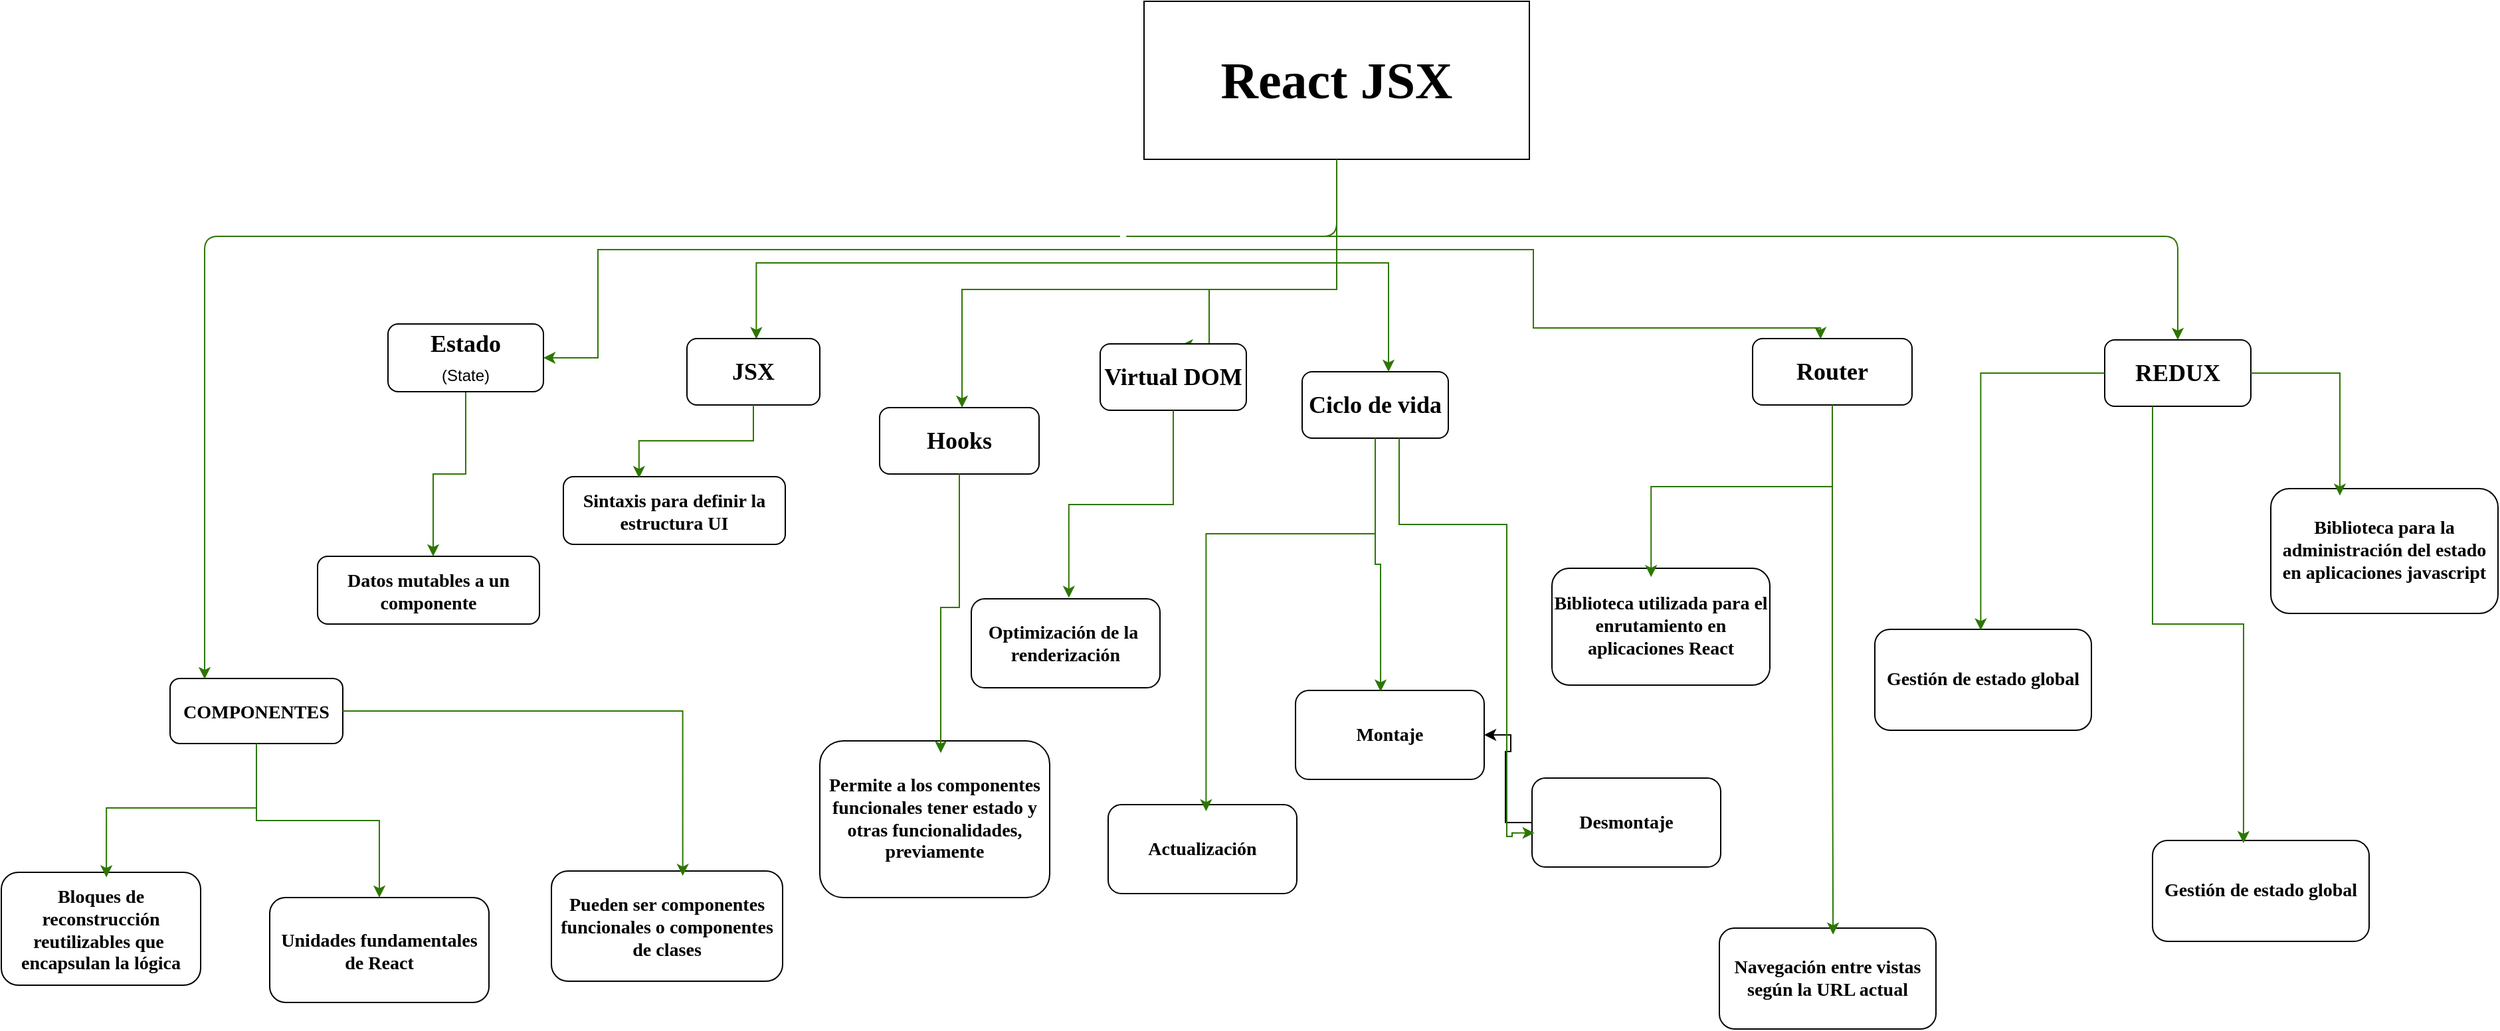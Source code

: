 <mxfile version="28.1.2">
  <diagram id="AttYlrDJAX9aKZHuvHc5" name="Página-1">
    <mxGraphModel dx="786" dy="586" grid="0" gridSize="10" guides="0" tooltips="1" connect="0" arrows="1" fold="1" page="1" pageScale="1" pageWidth="2000" pageHeight="1700" background="light-dark(#FFFFFF,#FFFFFF)" math="0" shadow="0">
      <root>
        <mxCell id="0" />
        <mxCell id="1" parent="0" />
        <mxCell id="1ErKM2OFz7Fwhf-gXtvy-43" style="edgeStyle=orthogonalEdgeStyle;rounded=0;orthogonalLoop=1;jettySize=auto;html=1;fillColor=#60a917;strokeColor=#2D7600;" parent="1" source="1ErKM2OFz7Fwhf-gXtvy-1" target="1ErKM2OFz7Fwhf-gXtvy-21" edge="1">
          <mxGeometry relative="1" as="geometry" />
        </mxCell>
        <mxCell id="1ErKM2OFz7Fwhf-gXtvy-1" value="&lt;h3&gt;&lt;font style=&quot;vertical-align: inherit;&quot;&gt;&lt;font face=&quot;Georgia&quot; style=&quot;vertical-align: inherit; color: light-dark(rgb(0, 0, 0), rgb(204, 204, 0));&quot;&gt;COMPONENTES&lt;/font&gt;&lt;/font&gt;&lt;/h3&gt;" style="rounded=1;whiteSpace=wrap;html=1;labelBackgroundColor=none;" parent="1" vertex="1">
          <mxGeometry x="222" y="865" width="130" height="49" as="geometry" />
        </mxCell>
        <mxCell id="1ErKM2OFz7Fwhf-gXtvy-13" style="edgeStyle=orthogonalEdgeStyle;rounded=1;orthogonalLoop=1;jettySize=auto;html=1;fontColor=default;labelBackgroundColor=none;fillColor=#60a917;strokeColor=#2D7600;curved=0;" parent="1" edge="1">
          <mxGeometry relative="1" as="geometry">
            <mxPoint x="248.001" y="865.45" as="targetPoint" />
            <mxPoint x="937" y="532" as="sourcePoint" />
            <Array as="points">
              <mxPoint x="248" y="532" />
            </Array>
          </mxGeometry>
        </mxCell>
        <mxCell id="1ErKM2OFz7Fwhf-gXtvy-14" style="edgeStyle=orthogonalEdgeStyle;rounded=0;orthogonalLoop=1;jettySize=auto;html=1;fontColor=default;labelBackgroundColor=none;fillColor=#60a917;strokeColor=#2D7600;" parent="1" source="1ErKM2OFz7Fwhf-gXtvy-2" target="1ErKM2OFz7Fwhf-gXtvy-5" edge="1">
          <mxGeometry relative="1" as="geometry">
            <mxPoint x="617" y="582" as="targetPoint" />
            <Array as="points">
              <mxPoint x="1100" y="542" />
              <mxPoint x="544" y="542" />
            </Array>
          </mxGeometry>
        </mxCell>
        <mxCell id="1ErKM2OFz7Fwhf-gXtvy-15" style="edgeStyle=orthogonalEdgeStyle;rounded=0;orthogonalLoop=1;jettySize=auto;html=1;fontColor=default;labelBackgroundColor=none;fillColor=#60a917;strokeColor=#2D7600;entryX=0.522;entryY=0.007;entryDx=0;entryDy=0;entryPerimeter=0;" parent="1" source="1ErKM2OFz7Fwhf-gXtvy-2" target="1ErKM2OFz7Fwhf-gXtvy-4" edge="1">
          <mxGeometry relative="1" as="geometry">
            <mxPoint x="737" y="582" as="targetPoint" />
            <Array as="points">
              <mxPoint x="1100" y="552" />
              <mxPoint x="663" y="552" />
            </Array>
          </mxGeometry>
        </mxCell>
        <mxCell id="1ErKM2OFz7Fwhf-gXtvy-16" style="edgeStyle=orthogonalEdgeStyle;rounded=0;orthogonalLoop=1;jettySize=auto;html=1;fontColor=default;labelBackgroundColor=none;fillColor=#60a917;strokeColor=#2D7600;entryX=0.517;entryY=0;entryDx=0;entryDy=0;entryPerimeter=0;" parent="1" source="1ErKM2OFz7Fwhf-gXtvy-2" target="1ErKM2OFz7Fwhf-gXtvy-8" edge="1">
          <mxGeometry relative="1" as="geometry">
            <mxPoint x="819" y="625" as="targetPoint" />
            <Array as="points">
              <mxPoint x="937" y="572" />
              <mxPoint x="819" y="572" />
            </Array>
          </mxGeometry>
        </mxCell>
        <mxCell id="1ErKM2OFz7Fwhf-gXtvy-17" style="edgeStyle=orthogonalEdgeStyle;rounded=1;orthogonalLoop=1;jettySize=auto;html=1;fontColor=default;labelBackgroundColor=none;fillColor=#60a917;strokeColor=#2D7600;curved=0;" parent="1" source="1ErKM2OFz7Fwhf-gXtvy-2" target="1ErKM2OFz7Fwhf-gXtvy-10" edge="1">
          <mxGeometry relative="1" as="geometry">
            <mxPoint x="1387" y="582" as="targetPoint" />
            <Array as="points">
              <mxPoint x="937" y="532" />
              <mxPoint x="1823" y="532" />
            </Array>
          </mxGeometry>
        </mxCell>
        <mxCell id="1ErKM2OFz7Fwhf-gXtvy-18" style="edgeStyle=orthogonalEdgeStyle;rounded=0;orthogonalLoop=1;jettySize=auto;html=1;fontColor=default;labelBackgroundColor=none;fillColor=#60a917;strokeColor=#2D7600;entryX=0.426;entryY=0.006;entryDx=0;entryDy=0;entryPerimeter=0;" parent="1" source="1ErKM2OFz7Fwhf-gXtvy-2" target="1ErKM2OFz7Fwhf-gXtvy-9" edge="1">
          <mxGeometry relative="1" as="geometry">
            <mxPoint x="1247" y="582" as="targetPoint" />
            <Array as="points">
              <mxPoint x="937" y="542" />
              <mxPoint x="1248" y="542" />
              <mxPoint x="1248" y="601" />
              <mxPoint x="1475" y="601" />
            </Array>
          </mxGeometry>
        </mxCell>
        <mxCell id="1ErKM2OFz7Fwhf-gXtvy-20" style="edgeStyle=orthogonalEdgeStyle;rounded=0;orthogonalLoop=1;jettySize=auto;html=1;fontColor=default;labelBackgroundColor=none;fillColor=#60a917;strokeColor=#2D7600;entryX=0.552;entryY=0.02;entryDx=0;entryDy=0;entryPerimeter=0;" parent="1" source="1ErKM2OFz7Fwhf-gXtvy-2" target="1ErKM2OFz7Fwhf-gXtvy-7" edge="1">
          <mxGeometry relative="1" as="geometry">
            <mxPoint x="1005" y="582" as="targetPoint" />
            <Array as="points">
              <mxPoint x="937" y="572" />
              <mxPoint x="1004" y="572" />
              <mxPoint x="1004" y="582" />
            </Array>
          </mxGeometry>
        </mxCell>
        <mxCell id="1ErKM2OFz7Fwhf-gXtvy-2" value="&lt;h2&gt;&lt;font style=&quot;vertical-align: inherit;&quot;&gt;&lt;font face=&quot;Times New Roman&quot; style=&quot;vertical-align: inherit; color: light-dark(rgb(0, 0, 0), rgb(0, 204, 0)); font-size: 39px;&quot;&gt;React JSX&lt;/font&gt;&lt;/font&gt;&lt;/h2&gt;" style="rounded=0;whiteSpace=wrap;html=1;labelBackgroundColor=none;" parent="1" vertex="1">
          <mxGeometry x="955" y="355" width="290" height="119" as="geometry" />
        </mxCell>
        <mxCell id="1ErKM2OFz7Fwhf-gXtvy-4" value="&lt;h2&gt;&lt;font style=&quot;vertical-align: inherit;&quot;&gt;&lt;font face=&quot;Times New Roman&quot; style=&quot;vertical-align: inherit; color: light-dark(rgb(0, 0, 0), rgb(204, 204, 0));&quot;&gt;JSX&lt;/font&gt;&lt;/font&gt;&lt;/h2&gt;" style="rounded=1;whiteSpace=wrap;html=1;labelBackgroundColor=none;" parent="1" vertex="1">
          <mxGeometry x="611" y="609" width="100" height="50" as="geometry" />
        </mxCell>
        <mxCell id="1ErKM2OFz7Fwhf-gXtvy-29" style="edgeStyle=orthogonalEdgeStyle;rounded=0;orthogonalLoop=1;jettySize=auto;html=1;fillColor=#60a917;strokeColor=#2D7600;entryX=0.521;entryY=0;entryDx=0;entryDy=0;entryPerimeter=0;" parent="1" source="1ErKM2OFz7Fwhf-gXtvy-5" target="1ErKM2OFz7Fwhf-gXtvy-28" edge="1">
          <mxGeometry relative="1" as="geometry">
            <mxPoint x="553" y="701" as="targetPoint" />
            <Array as="points" />
          </mxGeometry>
        </mxCell>
        <mxCell id="1ErKM2OFz7Fwhf-gXtvy-5" value="&lt;h2&gt;&lt;font style=&quot;vertical-align: inherit;&quot;&gt;&lt;font style=&quot;vertical-align: inherit; color: light-dark(rgb(0, 0, 0), rgb(204, 204, 0));&quot;&gt;&lt;font face=&quot;Times New Roman&quot;&gt;Estado&lt;br&gt;&lt;/font&gt;&lt;/font&gt;&lt;/font&gt;&lt;span style=&quot;background-color: transparent; color: light-dark(rgb(0, 0, 0), rgb(204, 204, 0)); font-size: 12px; font-weight: normal;&quot;&gt;(State)&lt;/span&gt;&lt;/h2&gt;" style="rounded=1;whiteSpace=wrap;html=1;labelBackgroundColor=none;" parent="1" vertex="1">
          <mxGeometry x="386" y="598" width="117" height="51" as="geometry" />
        </mxCell>
        <mxCell id="1ErKM2OFz7Fwhf-gXtvy-6" value="&lt;h2&gt;&lt;font style=&quot;vertical-align: inherit;&quot;&gt;&lt;font face=&quot;Times New Roman&quot; style=&quot;vertical-align: inherit; color: light-dark(rgb(0, 0, 0), rgb(204, 204, 0));&quot;&gt;Ciclo de vida&lt;/font&gt;&lt;/font&gt;&lt;/h2&gt;" style="rounded=1;whiteSpace=wrap;html=1;labelBackgroundColor=none;" parent="1" vertex="1">
          <mxGeometry x="1074" y="634" width="110" height="50" as="geometry" />
        </mxCell>
        <mxCell id="1ErKM2OFz7Fwhf-gXtvy-7" value="&lt;h2&gt;&lt;font face=&quot;Times New Roman&quot; style=&quot;color: light-dark(rgb(0, 0, 0), rgb(204, 204, 0));&quot;&gt;Virtual DOM&lt;/font&gt;&lt;/h2&gt;" style="rounded=1;whiteSpace=wrap;html=1;labelBackgroundColor=none;" parent="1" vertex="1">
          <mxGeometry x="922" y="613" width="110" height="50" as="geometry" />
        </mxCell>
        <mxCell id="1ErKM2OFz7Fwhf-gXtvy-8" value="&lt;h2&gt;&lt;font face=&quot;Times New Roman&quot; style=&quot;color: light-dark(rgb(0, 0, 0), rgb(204, 204, 0));&quot;&gt;Hooks&lt;/font&gt;&lt;/h2&gt;" style="rounded=1;whiteSpace=wrap;html=1;labelBackgroundColor=none;" parent="1" vertex="1">
          <mxGeometry x="756" y="661" width="120" height="50" as="geometry" />
        </mxCell>
        <mxCell id="1ErKM2OFz7Fwhf-gXtvy-9" value="&lt;h2&gt;&lt;font face=&quot;Times New Roman&quot;&gt;&lt;font style=&quot;color: light-dark(rgb(0, 0, 0), rgb(204, 204, 0));&quot;&gt;Router&lt;/font&gt;&lt;/font&gt;&lt;br&gt;&lt;/h2&gt;" style="rounded=1;whiteSpace=wrap;html=1;labelBackgroundColor=none;" parent="1" vertex="1">
          <mxGeometry x="1413" y="609" width="120" height="50" as="geometry" />
        </mxCell>
        <mxCell id="1ErKM2OFz7Fwhf-gXtvy-10" value="&lt;h2&gt;&lt;font face=&quot;Times New Roman&quot; style=&quot;color: light-dark(rgb(0, 0, 0), rgb(204, 204, 0));&quot;&gt;REDUX&lt;/font&gt;&lt;/h2&gt;" style="rounded=1;whiteSpace=wrap;html=1;labelBackgroundColor=none;" parent="1" vertex="1">
          <mxGeometry x="1678" y="610" width="110" height="50" as="geometry" />
        </mxCell>
        <mxCell id="1ErKM2OFz7Fwhf-gXtvy-11" value="&lt;font face=&quot;Georgia&quot; style=&quot;color: light-dark(rgb(0, 0, 0), rgb(0, 255, 255)); font-size: 14px;&quot;&gt;&lt;b&gt;Optimización de la&amp;nbsp;&lt;br&gt;renderización&lt;/b&gt;&lt;/font&gt;" style="rounded=1;whiteSpace=wrap;html=1;labelBackgroundColor=none;" parent="1" vertex="1">
          <mxGeometry x="825" y="805" width="142" height="67" as="geometry" />
        </mxCell>
        <mxCell id="1ErKM2OFz7Fwhf-gXtvy-21" value="&lt;h3&gt;&lt;font style=&quot;color: light-dark(rgb(0, 0, 0), rgb(0, 255, 255));&quot; face=&quot;Georgia&quot;&gt;Unidades fundamentales de React&lt;/font&gt;&lt;/h3&gt;" style="rounded=1;whiteSpace=wrap;html=1;labelBackgroundColor=none;" parent="1" vertex="1">
          <mxGeometry x="297" y="1030" width="165" height="79" as="geometry" />
        </mxCell>
        <mxCell id="1ErKM2OFz7Fwhf-gXtvy-22" value="&lt;h3&gt;&lt;font style=&quot;color: light-dark(rgb(0, 0, 0), rgb(0, 255, 255));&quot; face=&quot;Georgia&quot;&gt;Bloques de reconstrucción reutilizables que&amp;nbsp;&lt;br&gt;encapsulan la lógica&lt;/font&gt;&lt;/h3&gt;" style="rounded=1;whiteSpace=wrap;html=1;labelBackgroundColor=none;" parent="1" vertex="1">
          <mxGeometry x="95" y="1011" width="150" height="85" as="geometry" />
        </mxCell>
        <mxCell id="1ErKM2OFz7Fwhf-gXtvy-23" value="&lt;h3&gt;&lt;font style=&quot;color: light-dark(rgb(0, 0, 0), rgb(0, 255, 255));&quot; face=&quot;Georgia&quot;&gt;Pueden ser componentes funcionales o componentes de clases&lt;/font&gt;&lt;/h3&gt;" style="rounded=1;whiteSpace=wrap;html=1;labelBackgroundColor=none;" parent="1" vertex="1">
          <mxGeometry x="509" y="1010" width="174" height="83" as="geometry" />
        </mxCell>
        <mxCell id="1ErKM2OFz7Fwhf-gXtvy-28" value="&lt;h3&gt;&lt;font style=&quot;color: light-dark(rgb(0, 0, 0), rgb(0, 255, 255));&quot; face=&quot;Georgia&quot;&gt;Datos mutables a un componente&lt;/font&gt;&lt;/h3&gt;" style="rounded=1;whiteSpace=wrap;html=1;labelBackgroundColor=none;" parent="1" vertex="1">
          <mxGeometry x="333" y="773" width="167" height="51" as="geometry" />
        </mxCell>
        <mxCell id="1ErKM2OFz7Fwhf-gXtvy-31" value="&lt;h3&gt;&lt;font style=&quot;color: light-dark(rgb(0, 0, 0), rgb(0, 255, 255));&quot; face=&quot;Georgia&quot;&gt;Sintaxis para definir la estructura UI&lt;/font&gt;&lt;/h3&gt;" style="rounded=1;whiteSpace=wrap;html=1;labelBackgroundColor=none;" parent="1" vertex="1">
          <mxGeometry x="518" y="713" width="167" height="51" as="geometry" />
        </mxCell>
        <mxCell id="1ErKM2OFz7Fwhf-gXtvy-32" style="edgeStyle=orthogonalEdgeStyle;rounded=0;orthogonalLoop=1;jettySize=auto;html=1;entryX=0.341;entryY=0.02;entryDx=0;entryDy=0;entryPerimeter=0;fillColor=#60a917;strokeColor=#2D7600;" parent="1" source="1ErKM2OFz7Fwhf-gXtvy-4" target="1ErKM2OFz7Fwhf-gXtvy-31" edge="1">
          <mxGeometry relative="1" as="geometry" />
        </mxCell>
        <mxCell id="1ErKM2OFz7Fwhf-gXtvy-33" style="edgeStyle=orthogonalEdgeStyle;rounded=0;orthogonalLoop=1;jettySize=auto;html=1;entryX=0.517;entryY=-0.011;entryDx=0;entryDy=0;entryPerimeter=0;fillColor=#60a917;strokeColor=#2D7600;jumpSize=26;" parent="1" source="1ErKM2OFz7Fwhf-gXtvy-7" target="1ErKM2OFz7Fwhf-gXtvy-11" edge="1">
          <mxGeometry relative="1" as="geometry" />
        </mxCell>
        <mxCell id="1ErKM2OFz7Fwhf-gXtvy-34" value="&lt;font face=&quot;Georgia&quot; style=&quot;color: light-dark(rgb(0, 0, 0), rgb(0, 255, 255)); font-size: 14px;&quot;&gt;&lt;b&gt;Permite a los componentes funcionales tener estado y otras funcionalidades, previamente&lt;/b&gt;&lt;/font&gt;" style="rounded=1;whiteSpace=wrap;html=1;labelBackgroundColor=none;" parent="1" vertex="1">
          <mxGeometry x="711" y="912" width="173" height="118" as="geometry" />
        </mxCell>
        <mxCell id="1ErKM2OFz7Fwhf-gXtvy-36" value="&lt;font style=&quot;color: light-dark(rgb(0, 0, 0), rgb(0, 255, 255));&quot; face=&quot;Georgia&quot;&gt;&lt;span style=&quot;font-size: 14px;&quot;&gt;&lt;b style=&quot;&quot;&gt;Montaje&lt;/b&gt;&lt;/span&gt;&lt;/font&gt;" style="rounded=1;whiteSpace=wrap;html=1;labelBackgroundColor=none;" parent="1" vertex="1">
          <mxGeometry x="1069" y="874" width="142" height="67" as="geometry" />
        </mxCell>
        <mxCell id="1ErKM2OFz7Fwhf-gXtvy-60" value="" style="edgeStyle=orthogonalEdgeStyle;rounded=0;orthogonalLoop=1;jettySize=auto;html=1;" parent="1" source="1ErKM2OFz7Fwhf-gXtvy-37" target="1ErKM2OFz7Fwhf-gXtvy-36" edge="1">
          <mxGeometry relative="1" as="geometry" />
        </mxCell>
        <mxCell id="1ErKM2OFz7Fwhf-gXtvy-37" value="&lt;font style=&quot;color: light-dark(rgb(0, 0, 0), rgb(0, 255, 255));&quot; face=&quot;Georgia&quot;&gt;&lt;span style=&quot;font-size: 14px;&quot;&gt;&lt;b style=&quot;&quot;&gt;Desmontaje&lt;/b&gt;&lt;/span&gt;&lt;/font&gt;" style="rounded=1;whiteSpace=wrap;html=1;labelBackgroundColor=none;" parent="1" vertex="1">
          <mxGeometry x="1247" y="940" width="142" height="67" as="geometry" />
        </mxCell>
        <mxCell id="1ErKM2OFz7Fwhf-gXtvy-38" value="&lt;font style=&quot;color: light-dark(rgb(0, 0, 0), rgb(0, 255, 255));&quot; face=&quot;Georgia&quot;&gt;&lt;span style=&quot;font-size: 14px;&quot;&gt;&lt;b style=&quot;&quot;&gt;Actualización&lt;/b&gt;&lt;/span&gt;&lt;/font&gt;" style="rounded=1;whiteSpace=wrap;html=1;labelBackgroundColor=none;" parent="1" vertex="1">
          <mxGeometry x="928" y="960" width="142" height="67" as="geometry" />
        </mxCell>
        <mxCell id="1ErKM2OFz7Fwhf-gXtvy-39" style="edgeStyle=orthogonalEdgeStyle;rounded=0;orthogonalLoop=1;jettySize=auto;html=1;fillColor=#60a917;strokeColor=#2D7600;" parent="1" source="1ErKM2OFz7Fwhf-gXtvy-2" target="1ErKM2OFz7Fwhf-gXtvy-6" edge="1">
          <mxGeometry relative="1" as="geometry">
            <Array as="points">
              <mxPoint x="1100" y="552" />
              <mxPoint x="1139" y="552" />
            </Array>
          </mxGeometry>
        </mxCell>
        <mxCell id="1ErKM2OFz7Fwhf-gXtvy-40" style="edgeStyle=orthogonalEdgeStyle;rounded=0;orthogonalLoop=1;jettySize=auto;html=1;entryX=0.451;entryY=0.013;entryDx=0;entryDy=0;entryPerimeter=0;fillColor=#60a917;strokeColor=#2D7600;" parent="1" source="1ErKM2OFz7Fwhf-gXtvy-6" target="1ErKM2OFz7Fwhf-gXtvy-36" edge="1">
          <mxGeometry relative="1" as="geometry" />
        </mxCell>
        <mxCell id="1ErKM2OFz7Fwhf-gXtvy-42" style="edgeStyle=orthogonalEdgeStyle;rounded=0;orthogonalLoop=1;jettySize=auto;html=1;entryX=0.519;entryY=0.075;entryDx=0;entryDy=0;entryPerimeter=0;fillColor=#60a917;strokeColor=#2D7600;" parent="1" source="1ErKM2OFz7Fwhf-gXtvy-6" target="1ErKM2OFz7Fwhf-gXtvy-38" edge="1">
          <mxGeometry relative="1" as="geometry">
            <Array as="points">
              <mxPoint x="1129" y="756" />
              <mxPoint x="1002" y="756" />
            </Array>
          </mxGeometry>
        </mxCell>
        <mxCell id="1ErKM2OFz7Fwhf-gXtvy-44" style="edgeStyle=orthogonalEdgeStyle;rounded=0;orthogonalLoop=1;jettySize=auto;html=1;entryX=0.527;entryY=0.044;entryDx=0;entryDy=0;entryPerimeter=0;fillColor=#60a917;strokeColor=#2D7600;" parent="1" source="1ErKM2OFz7Fwhf-gXtvy-1" target="1ErKM2OFz7Fwhf-gXtvy-22" edge="1">
          <mxGeometry relative="1" as="geometry" />
        </mxCell>
        <mxCell id="1ErKM2OFz7Fwhf-gXtvy-45" style="edgeStyle=orthogonalEdgeStyle;rounded=0;orthogonalLoop=1;jettySize=auto;html=1;entryX=0.568;entryY=0.044;entryDx=0;entryDy=0;entryPerimeter=0;fillColor=#60a917;strokeColor=#2D7600;" parent="1" source="1ErKM2OFz7Fwhf-gXtvy-1" target="1ErKM2OFz7Fwhf-gXtvy-23" edge="1">
          <mxGeometry relative="1" as="geometry" />
        </mxCell>
        <mxCell id="1ErKM2OFz7Fwhf-gXtvy-46" value="&lt;font style=&quot;color: light-dark(rgb(0, 0, 0), rgb(0, 255, 255));&quot; face=&quot;Georgia&quot;&gt;&lt;span style=&quot;font-size: 14px;&quot;&gt;&lt;b style=&quot;&quot;&gt;Biblioteca utilizada para el enrutamiento en aplicaciones React&lt;/b&gt;&lt;/span&gt;&lt;/font&gt;" style="rounded=1;whiteSpace=wrap;html=1;labelBackgroundColor=none;" parent="1" vertex="1">
          <mxGeometry x="1262" y="782" width="164" height="88" as="geometry" />
        </mxCell>
        <mxCell id="1ErKM2OFz7Fwhf-gXtvy-47" value="&lt;font style=&quot;color: light-dark(rgb(0, 0, 0), rgb(0, 255, 255));&quot; face=&quot;Georgia&quot;&gt;&lt;span style=&quot;font-size: 14px;&quot;&gt;&lt;b style=&quot;&quot;&gt;Navegación entre vistas según la URL actual&lt;/b&gt;&lt;/span&gt;&lt;/font&gt;" style="rounded=1;whiteSpace=wrap;html=1;labelBackgroundColor=none;" parent="1" vertex="1">
          <mxGeometry x="1388" y="1053" width="163" height="76" as="geometry" />
        </mxCell>
        <mxCell id="1ErKM2OFz7Fwhf-gXtvy-48" style="edgeStyle=orthogonalEdgeStyle;rounded=0;orthogonalLoop=1;jettySize=auto;html=1;entryX=0.455;entryY=0.075;entryDx=0;entryDy=0;entryPerimeter=0;fillColor=#60a917;strokeColor=#2D7600;" parent="1" source="1ErKM2OFz7Fwhf-gXtvy-9" target="1ErKM2OFz7Fwhf-gXtvy-46" edge="1">
          <mxGeometry relative="1" as="geometry" />
        </mxCell>
        <mxCell id="1ErKM2OFz7Fwhf-gXtvy-49" style="edgeStyle=orthogonalEdgeStyle;rounded=0;orthogonalLoop=1;jettySize=auto;html=1;entryX=0.525;entryY=0.064;entryDx=0;entryDy=0;entryPerimeter=0;fillColor=#60a917;strokeColor=#2D7600;" parent="1" source="1ErKM2OFz7Fwhf-gXtvy-9" target="1ErKM2OFz7Fwhf-gXtvy-47" edge="1">
          <mxGeometry relative="1" as="geometry" />
        </mxCell>
        <mxCell id="1ErKM2OFz7Fwhf-gXtvy-50" value="&lt;font style=&quot;color: light-dark(rgb(0, 0, 0), rgb(0, 255, 255));&quot; face=&quot;Georgia&quot;&gt;&lt;span style=&quot;font-size: 14px;&quot;&gt;&lt;b style=&quot;&quot;&gt;Gestión de estado global&lt;/b&gt;&lt;/span&gt;&lt;/font&gt;" style="rounded=1;whiteSpace=wrap;html=1;labelBackgroundColor=none;" parent="1" vertex="1">
          <mxGeometry x="1505" y="828" width="163" height="76" as="geometry" />
        </mxCell>
        <mxCell id="1ErKM2OFz7Fwhf-gXtvy-51" value="&lt;font style=&quot;color: light-dark(rgb(0, 0, 0), rgb(0, 255, 255));&quot; face=&quot;Georgia&quot;&gt;&lt;span style=&quot;font-size: 14px;&quot;&gt;&lt;b style=&quot;&quot;&gt;Gestión de estado global&lt;/b&gt;&lt;/span&gt;&lt;/font&gt;" style="rounded=1;whiteSpace=wrap;html=1;labelBackgroundColor=none;" parent="1" vertex="1">
          <mxGeometry x="1714" y="987" width="163" height="76" as="geometry" />
        </mxCell>
        <mxCell id="1ErKM2OFz7Fwhf-gXtvy-52" style="edgeStyle=orthogonalEdgeStyle;rounded=0;orthogonalLoop=1;jettySize=auto;html=1;entryX=0.489;entryY=0.009;entryDx=0;entryDy=0;entryPerimeter=0;fillColor=#60a917;strokeColor=#2D7600;" parent="1" source="1ErKM2OFz7Fwhf-gXtvy-10" target="1ErKM2OFz7Fwhf-gXtvy-50" edge="1">
          <mxGeometry relative="1" as="geometry" />
        </mxCell>
        <mxCell id="1ErKM2OFz7Fwhf-gXtvy-54" style="edgeStyle=orthogonalEdgeStyle;rounded=0;orthogonalLoop=1;jettySize=auto;html=1;entryX=0.42;entryY=0.026;entryDx=0;entryDy=0;entryPerimeter=0;fillColor=#60a917;strokeColor=#2D7600;" parent="1" source="1ErKM2OFz7Fwhf-gXtvy-10" target="1ErKM2OFz7Fwhf-gXtvy-51" edge="1">
          <mxGeometry relative="1" as="geometry">
            <Array as="points">
              <mxPoint x="1714" y="824" />
              <mxPoint x="1783" y="824" />
            </Array>
          </mxGeometry>
        </mxCell>
        <mxCell id="1ErKM2OFz7Fwhf-gXtvy-55" value="&lt;font style=&quot;color: light-dark(rgb(0, 0, 0), rgb(0, 255, 255));&quot; face=&quot;Georgia&quot;&gt;&lt;span style=&quot;font-size: 14px;&quot;&gt;&lt;b style=&quot;&quot;&gt;Biblioteca para la administración del estado en aplicaciones javascript&lt;/b&gt;&lt;/span&gt;&lt;/font&gt;" style="rounded=1;whiteSpace=wrap;html=1;labelBackgroundColor=none;" parent="1" vertex="1">
          <mxGeometry x="1803" y="722" width="171" height="94" as="geometry" />
        </mxCell>
        <mxCell id="1ErKM2OFz7Fwhf-gXtvy-56" style="edgeStyle=orthogonalEdgeStyle;rounded=0;orthogonalLoop=1;jettySize=auto;html=1;entryX=0.304;entryY=0.056;entryDx=0;entryDy=0;entryPerimeter=0;fillColor=#60a917;strokeColor=#2D7600;" parent="1" source="1ErKM2OFz7Fwhf-gXtvy-10" target="1ErKM2OFz7Fwhf-gXtvy-55" edge="1">
          <mxGeometry relative="1" as="geometry">
            <mxPoint x="1857.342" y="835.488" as="targetPoint" />
          </mxGeometry>
        </mxCell>
        <mxCell id="1ErKM2OFz7Fwhf-gXtvy-58" style="edgeStyle=orthogonalEdgeStyle;rounded=0;orthogonalLoop=1;jettySize=auto;html=1;entryX=0.526;entryY=0.077;entryDx=0;entryDy=0;entryPerimeter=0;fillColor=#60a917;strokeColor=#2D7600;" parent="1" source="1ErKM2OFz7Fwhf-gXtvy-8" target="1ErKM2OFz7Fwhf-gXtvy-34" edge="1">
          <mxGeometry relative="1" as="geometry" />
        </mxCell>
        <mxCell id="1ErKM2OFz7Fwhf-gXtvy-59" style="edgeStyle=orthogonalEdgeStyle;rounded=0;orthogonalLoop=1;jettySize=auto;html=1;entryX=0.013;entryY=0.617;entryDx=0;entryDy=0;entryPerimeter=0;fillColor=#60a917;strokeColor=#2D7600;" parent="1" target="1ErKM2OFz7Fwhf-gXtvy-37" edge="1">
          <mxGeometry relative="1" as="geometry">
            <mxPoint x="1146.997" y="684" as="sourcePoint" />
            <mxPoint x="1274.902" y="984.334" as="targetPoint" />
            <Array as="points">
              <mxPoint x="1147" y="749" />
              <mxPoint x="1228" y="749" />
              <mxPoint x="1228" y="984" />
              <mxPoint x="1232" y="984" />
              <mxPoint x="1232" y="981" />
            </Array>
          </mxGeometry>
        </mxCell>
      </root>
    </mxGraphModel>
  </diagram>
</mxfile>
